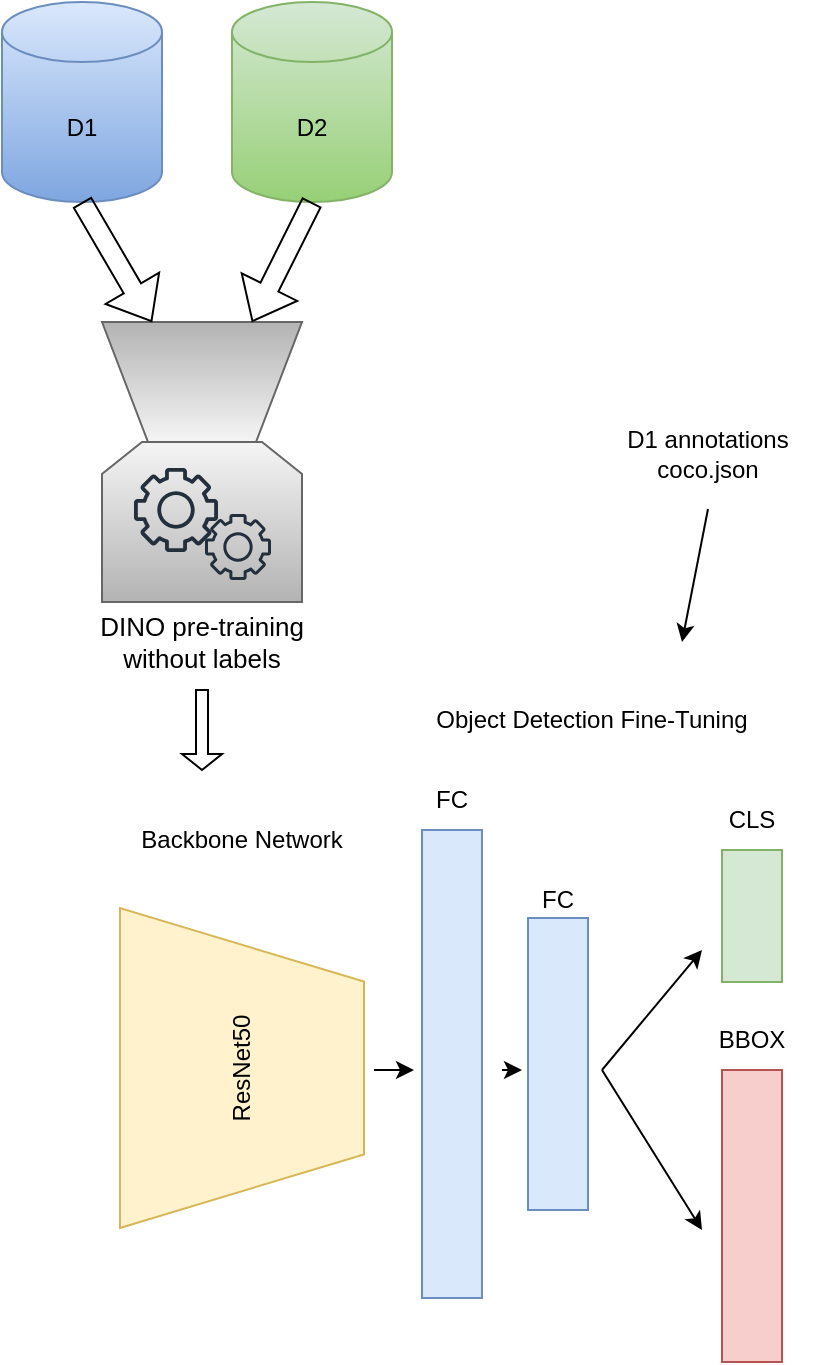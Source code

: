 <mxfile version="24.4.9" type="github">
  <diagram name="Page-1" id="VI-uStgvsf2DSkjBaI4M">
    <mxGraphModel dx="1962" dy="1282" grid="1" gridSize="10" guides="1" tooltips="1" connect="1" arrows="1" fold="1" page="0" pageScale="1" pageWidth="827" pageHeight="1169" math="0" shadow="0">
      <root>
        <mxCell id="0" />
        <mxCell id="1" parent="0" />
        <mxCell id="6GH4hjvBLDPdE0B9jaWf-1" value="D1" style="shape=cylinder3;whiteSpace=wrap;html=1;boundedLbl=1;backgroundOutline=1;size=15;fillColor=#dae8fc;strokeColor=#6c8ebf;gradientColor=#7ea6e0;" parent="1" vertex="1">
          <mxGeometry x="-60" y="-360" width="80" height="100" as="geometry" />
        </mxCell>
        <mxCell id="6GH4hjvBLDPdE0B9jaWf-3" value="D2" style="shape=cylinder3;whiteSpace=wrap;html=1;boundedLbl=1;backgroundOutline=1;size=15;fillColor=#d5e8d4;gradientColor=#97d077;strokeColor=#82b366;" parent="1" vertex="1">
          <mxGeometry x="55" y="-360" width="80" height="100" as="geometry" />
        </mxCell>
        <mxCell id="6GH4hjvBLDPdE0B9jaWf-5" value="" style="verticalLabelPosition=middle;verticalAlign=middle;html=1;shape=trapezoid;perimeter=trapezoidPerimeter;whiteSpace=wrap;size=0.23;arcSize=10;flipV=1;labelPosition=center;align=center;fillColor=#f5f5f5;gradientColor=#b3b3b3;strokeColor=#666666;" parent="1" vertex="1">
          <mxGeometry x="-10" y="-200" width="100" height="60" as="geometry" />
        </mxCell>
        <mxCell id="6GH4hjvBLDPdE0B9jaWf-6" value="" style="shape=loopLimit;whiteSpace=wrap;html=1;fillColor=#f5f5f5;gradientColor=#b3b3b3;strokeColor=#666666;" parent="1" vertex="1">
          <mxGeometry x="-10" y="-140" width="100" height="80" as="geometry" />
        </mxCell>
        <mxCell id="6GH4hjvBLDPdE0B9jaWf-7" value="" style="sketch=0;outlineConnect=0;fontColor=#232F3E;gradientColor=none;fillColor=#232F3D;strokeColor=none;dashed=0;verticalLabelPosition=bottom;verticalAlign=top;align=center;html=1;fontSize=12;fontStyle=0;aspect=fixed;pointerEvents=1;shape=mxgraph.aws4.gear;" parent="1" vertex="1">
          <mxGeometry x="6" y="-127" width="42" height="42" as="geometry" />
        </mxCell>
        <mxCell id="6GH4hjvBLDPdE0B9jaWf-8" value="" style="sketch=0;outlineConnect=0;fontColor=#232F3E;gradientColor=none;fillColor=#232F3D;strokeColor=none;dashed=0;verticalLabelPosition=bottom;verticalAlign=top;align=center;html=1;fontSize=12;fontStyle=0;aspect=fixed;pointerEvents=1;shape=mxgraph.aws4.gear;" parent="1" vertex="1">
          <mxGeometry x="34" y="-104" width="48" height="33" as="geometry" />
        </mxCell>
        <mxCell id="6GH4hjvBLDPdE0B9jaWf-10" value="" style="shape=flexArrow;endArrow=classic;html=1;rounded=0;exitX=0.5;exitY=1;exitDx=0;exitDy=0;exitPerimeter=0;entryX=0.25;entryY=0;entryDx=0;entryDy=0;" parent="1" source="6GH4hjvBLDPdE0B9jaWf-1" target="6GH4hjvBLDPdE0B9jaWf-5" edge="1">
          <mxGeometry width="50" height="50" relative="1" as="geometry">
            <mxPoint x="-90" y="-220" as="sourcePoint" />
            <mxPoint x="-40" y="-270" as="targetPoint" />
            <Array as="points" />
          </mxGeometry>
        </mxCell>
        <mxCell id="6GH4hjvBLDPdE0B9jaWf-12" value="" style="shape=flexArrow;endArrow=classic;html=1;rounded=0;exitX=0.5;exitY=1;exitDx=0;exitDy=0;exitPerimeter=0;entryX=0.75;entryY=0;entryDx=0;entryDy=0;" parent="1" source="6GH4hjvBLDPdE0B9jaWf-3" target="6GH4hjvBLDPdE0B9jaWf-5" edge="1">
          <mxGeometry width="50" height="50" relative="1" as="geometry">
            <mxPoint x="160" y="-220" as="sourcePoint" />
            <mxPoint x="210" y="-270" as="targetPoint" />
            <Array as="points" />
          </mxGeometry>
        </mxCell>
        <mxCell id="6GH4hjvBLDPdE0B9jaWf-14" value="" style="shape=singleArrow;whiteSpace=wrap;html=1;rotation=90;" parent="1" vertex="1">
          <mxGeometry x="20" y="-6" width="40" height="20" as="geometry" />
        </mxCell>
        <mxCell id="6GH4hjvBLDPdE0B9jaWf-15" value="ResNet50" style="verticalLabelPosition=middle;verticalAlign=middle;html=1;shape=trapezoid;perimeter=trapezoidPerimeter;whiteSpace=wrap;size=0.23;arcSize=10;flipV=1;labelPosition=center;align=center;rotation=-90;fillColor=#fff2cc;strokeColor=#d6b656;" parent="1" vertex="1">
          <mxGeometry x="-20" y="112" width="160" height="122" as="geometry" />
        </mxCell>
        <mxCell id="6GH4hjvBLDPdE0B9jaWf-16" value="" style="rounded=0;whiteSpace=wrap;html=1;fillColor=#dae8fc;strokeColor=#6c8ebf;" parent="1" vertex="1">
          <mxGeometry x="150" y="54" width="30" height="234" as="geometry" />
        </mxCell>
        <mxCell id="6GH4hjvBLDPdE0B9jaWf-17" value="" style="rounded=0;whiteSpace=wrap;html=1;fillColor=#dae8fc;strokeColor=#6c8ebf;" parent="1" vertex="1">
          <mxGeometry x="203" y="98" width="30" height="146" as="geometry" />
        </mxCell>
        <mxCell id="6GH4hjvBLDPdE0B9jaWf-18" value="" style="rounded=0;whiteSpace=wrap;html=1;fillColor=#f8cecc;strokeColor=#b85450;" parent="1" vertex="1">
          <mxGeometry x="300" y="174" width="30" height="146" as="geometry" />
        </mxCell>
        <mxCell id="6GH4hjvBLDPdE0B9jaWf-19" value="" style="rounded=0;whiteSpace=wrap;html=1;fillColor=#d5e8d4;strokeColor=#82b366;" parent="1" vertex="1">
          <mxGeometry x="300" y="64" width="30" height="66" as="geometry" />
        </mxCell>
        <mxCell id="0QQ0AyBWD3RIhKyotTqL-1" value="" style="endArrow=classic;html=1;rounded=0;" parent="1" edge="1">
          <mxGeometry width="50" height="50" relative="1" as="geometry">
            <mxPoint x="126" y="174" as="sourcePoint" />
            <mxPoint x="146" y="174" as="targetPoint" />
          </mxGeometry>
        </mxCell>
        <mxCell id="0QQ0AyBWD3RIhKyotTqL-2" value="" style="endArrow=classic;html=1;rounded=0;" parent="1" edge="1">
          <mxGeometry width="50" height="50" relative="1" as="geometry">
            <mxPoint x="190" y="174" as="sourcePoint" />
            <mxPoint x="200" y="174" as="targetPoint" />
          </mxGeometry>
        </mxCell>
        <mxCell id="0QQ0AyBWD3RIhKyotTqL-3" value="" style="endArrow=classic;html=1;rounded=0;" parent="1" edge="1">
          <mxGeometry width="50" height="50" relative="1" as="geometry">
            <mxPoint x="240" y="174" as="sourcePoint" />
            <mxPoint x="290" y="254" as="targetPoint" />
          </mxGeometry>
        </mxCell>
        <mxCell id="0QQ0AyBWD3RIhKyotTqL-4" value="" style="endArrow=classic;html=1;rounded=0;" parent="1" edge="1">
          <mxGeometry width="50" height="50" relative="1" as="geometry">
            <mxPoint x="240" y="174" as="sourcePoint" />
            <mxPoint x="290" y="114" as="targetPoint" />
          </mxGeometry>
        </mxCell>
        <mxCell id="0QQ0AyBWD3RIhKyotTqL-5" value="Backbone Network" style="text;html=1;align=center;verticalAlign=middle;whiteSpace=wrap;rounded=0;" parent="1" vertex="1">
          <mxGeometry y="44" width="120" height="30" as="geometry" />
        </mxCell>
        <mxCell id="0QQ0AyBWD3RIhKyotTqL-6" value="FC" style="text;html=1;align=center;verticalAlign=middle;whiteSpace=wrap;rounded=0;" parent="1" vertex="1">
          <mxGeometry x="135" y="24" width="60" height="30" as="geometry" />
        </mxCell>
        <mxCell id="0QQ0AyBWD3RIhKyotTqL-7" value="FC" style="text;html=1;align=center;verticalAlign=middle;whiteSpace=wrap;rounded=0;" parent="1" vertex="1">
          <mxGeometry x="188" y="74" width="60" height="30" as="geometry" />
        </mxCell>
        <mxCell id="0QQ0AyBWD3RIhKyotTqL-8" value="CLS" style="text;html=1;align=center;verticalAlign=middle;whiteSpace=wrap;rounded=0;" parent="1" vertex="1">
          <mxGeometry x="285" y="34" width="60" height="30" as="geometry" />
        </mxCell>
        <mxCell id="0QQ0AyBWD3RIhKyotTqL-9" value="BBOX" style="text;html=1;align=center;verticalAlign=middle;whiteSpace=wrap;rounded=0;" parent="1" vertex="1">
          <mxGeometry x="285" y="144" width="60" height="30" as="geometry" />
        </mxCell>
        <mxCell id="0QQ0AyBWD3RIhKyotTqL-10" value="Object Detection Fine-Tuning" style="text;html=1;align=center;verticalAlign=middle;whiteSpace=wrap;rounded=0;" parent="1" vertex="1">
          <mxGeometry x="125" y="-16" width="220" height="30" as="geometry" />
        </mxCell>
        <mxCell id="0QQ0AyBWD3RIhKyotTqL-11" value="&lt;font style=&quot;font-size: 13px;&quot;&gt;DINO pre-training&lt;/font&gt;&lt;div style=&quot;font-size: 13px;&quot;&gt;&lt;font style=&quot;font-size: 13px;&quot;&gt;without labels&lt;/font&gt;&lt;/div&gt;" style="text;html=1;align=center;verticalAlign=middle;whiteSpace=wrap;rounded=0;" parent="1" vertex="1">
          <mxGeometry x="-20" y="-65" width="120" height="50" as="geometry" />
        </mxCell>
        <mxCell id="0QQ0AyBWD3RIhKyotTqL-13" value="" style="shape=image;html=1;verticalAlign=top;verticalLabelPosition=bottom;labelBackgroundColor=#ffffff;imageAspect=0;aspect=fixed;image=https://cdn4.iconfinder.com/data/icons/48-bubbles/48/12.File-128.png" parent="1" vertex="1">
          <mxGeometry x="257" y="-233.5" width="72" height="72" as="geometry" />
        </mxCell>
        <mxCell id="0QQ0AyBWD3RIhKyotTqL-16" value="D1 annotations coco.json" style="text;html=1;align=center;verticalAlign=middle;whiteSpace=wrap;rounded=0;" parent="1" vertex="1">
          <mxGeometry x="248" y="-162.5" width="90" height="56" as="geometry" />
        </mxCell>
        <mxCell id="0QQ0AyBWD3RIhKyotTqL-26" value="" style="endArrow=classic;html=1;rounded=0;exitX=0.5;exitY=1;exitDx=0;exitDy=0;" parent="1" source="0QQ0AyBWD3RIhKyotTqL-16" edge="1">
          <mxGeometry width="50" height="50" relative="1" as="geometry">
            <mxPoint x="230" y="-20" as="sourcePoint" />
            <mxPoint x="280" y="-40" as="targetPoint" />
          </mxGeometry>
        </mxCell>
      </root>
    </mxGraphModel>
  </diagram>
</mxfile>
